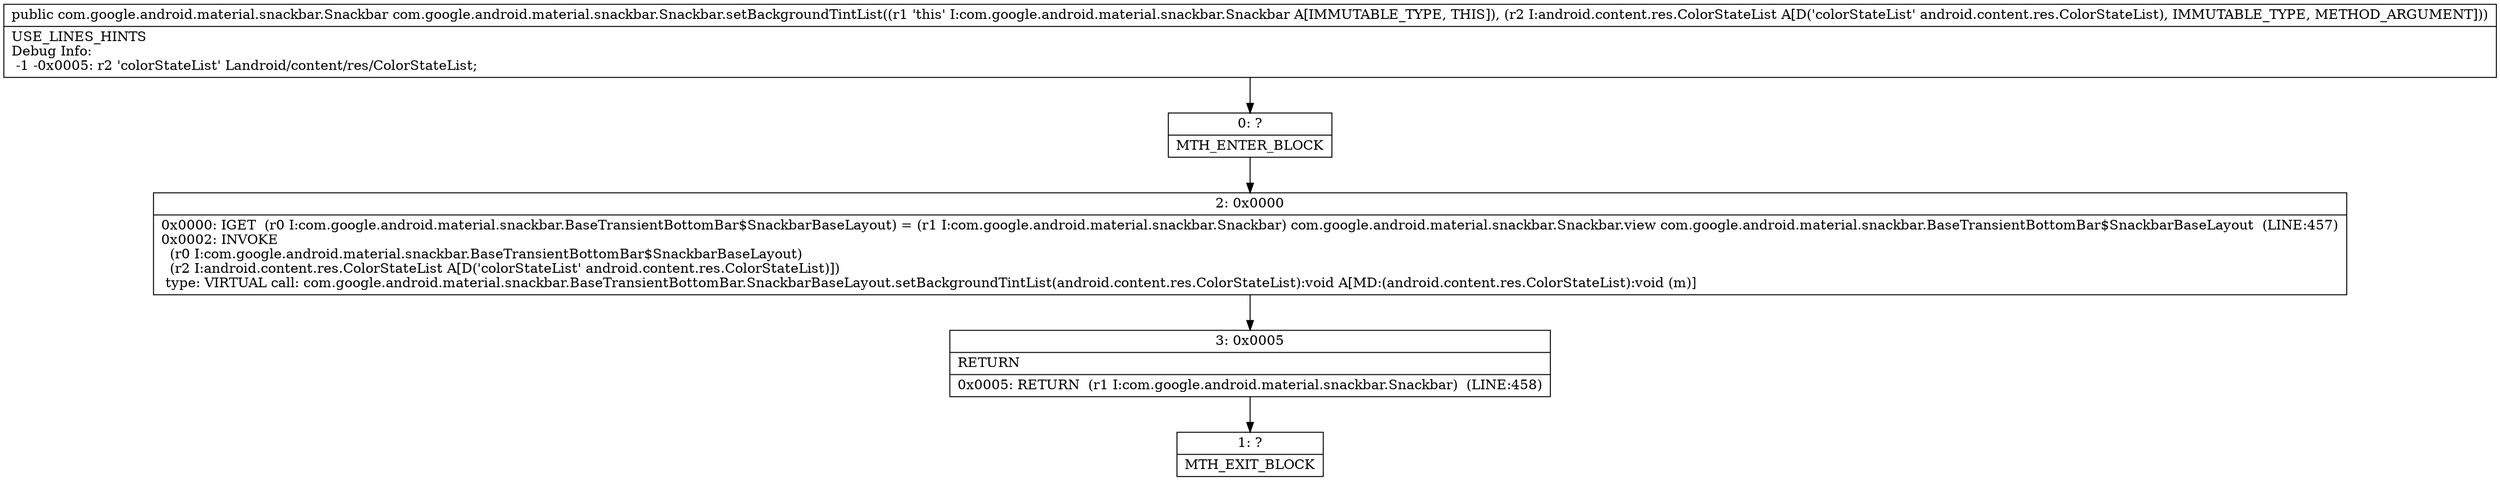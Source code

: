digraph "CFG forcom.google.android.material.snackbar.Snackbar.setBackgroundTintList(Landroid\/content\/res\/ColorStateList;)Lcom\/google\/android\/material\/snackbar\/Snackbar;" {
Node_0 [shape=record,label="{0\:\ ?|MTH_ENTER_BLOCK\l}"];
Node_2 [shape=record,label="{2\:\ 0x0000|0x0000: IGET  (r0 I:com.google.android.material.snackbar.BaseTransientBottomBar$SnackbarBaseLayout) = (r1 I:com.google.android.material.snackbar.Snackbar) com.google.android.material.snackbar.Snackbar.view com.google.android.material.snackbar.BaseTransientBottomBar$SnackbarBaseLayout  (LINE:457)\l0x0002: INVOKE  \l  (r0 I:com.google.android.material.snackbar.BaseTransientBottomBar$SnackbarBaseLayout)\l  (r2 I:android.content.res.ColorStateList A[D('colorStateList' android.content.res.ColorStateList)])\l type: VIRTUAL call: com.google.android.material.snackbar.BaseTransientBottomBar.SnackbarBaseLayout.setBackgroundTintList(android.content.res.ColorStateList):void A[MD:(android.content.res.ColorStateList):void (m)]\l}"];
Node_3 [shape=record,label="{3\:\ 0x0005|RETURN\l|0x0005: RETURN  (r1 I:com.google.android.material.snackbar.Snackbar)  (LINE:458)\l}"];
Node_1 [shape=record,label="{1\:\ ?|MTH_EXIT_BLOCK\l}"];
MethodNode[shape=record,label="{public com.google.android.material.snackbar.Snackbar com.google.android.material.snackbar.Snackbar.setBackgroundTintList((r1 'this' I:com.google.android.material.snackbar.Snackbar A[IMMUTABLE_TYPE, THIS]), (r2 I:android.content.res.ColorStateList A[D('colorStateList' android.content.res.ColorStateList), IMMUTABLE_TYPE, METHOD_ARGUMENT]))  | USE_LINES_HINTS\lDebug Info:\l  \-1 \-0x0005: r2 'colorStateList' Landroid\/content\/res\/ColorStateList;\l}"];
MethodNode -> Node_0;Node_0 -> Node_2;
Node_2 -> Node_3;
Node_3 -> Node_1;
}

